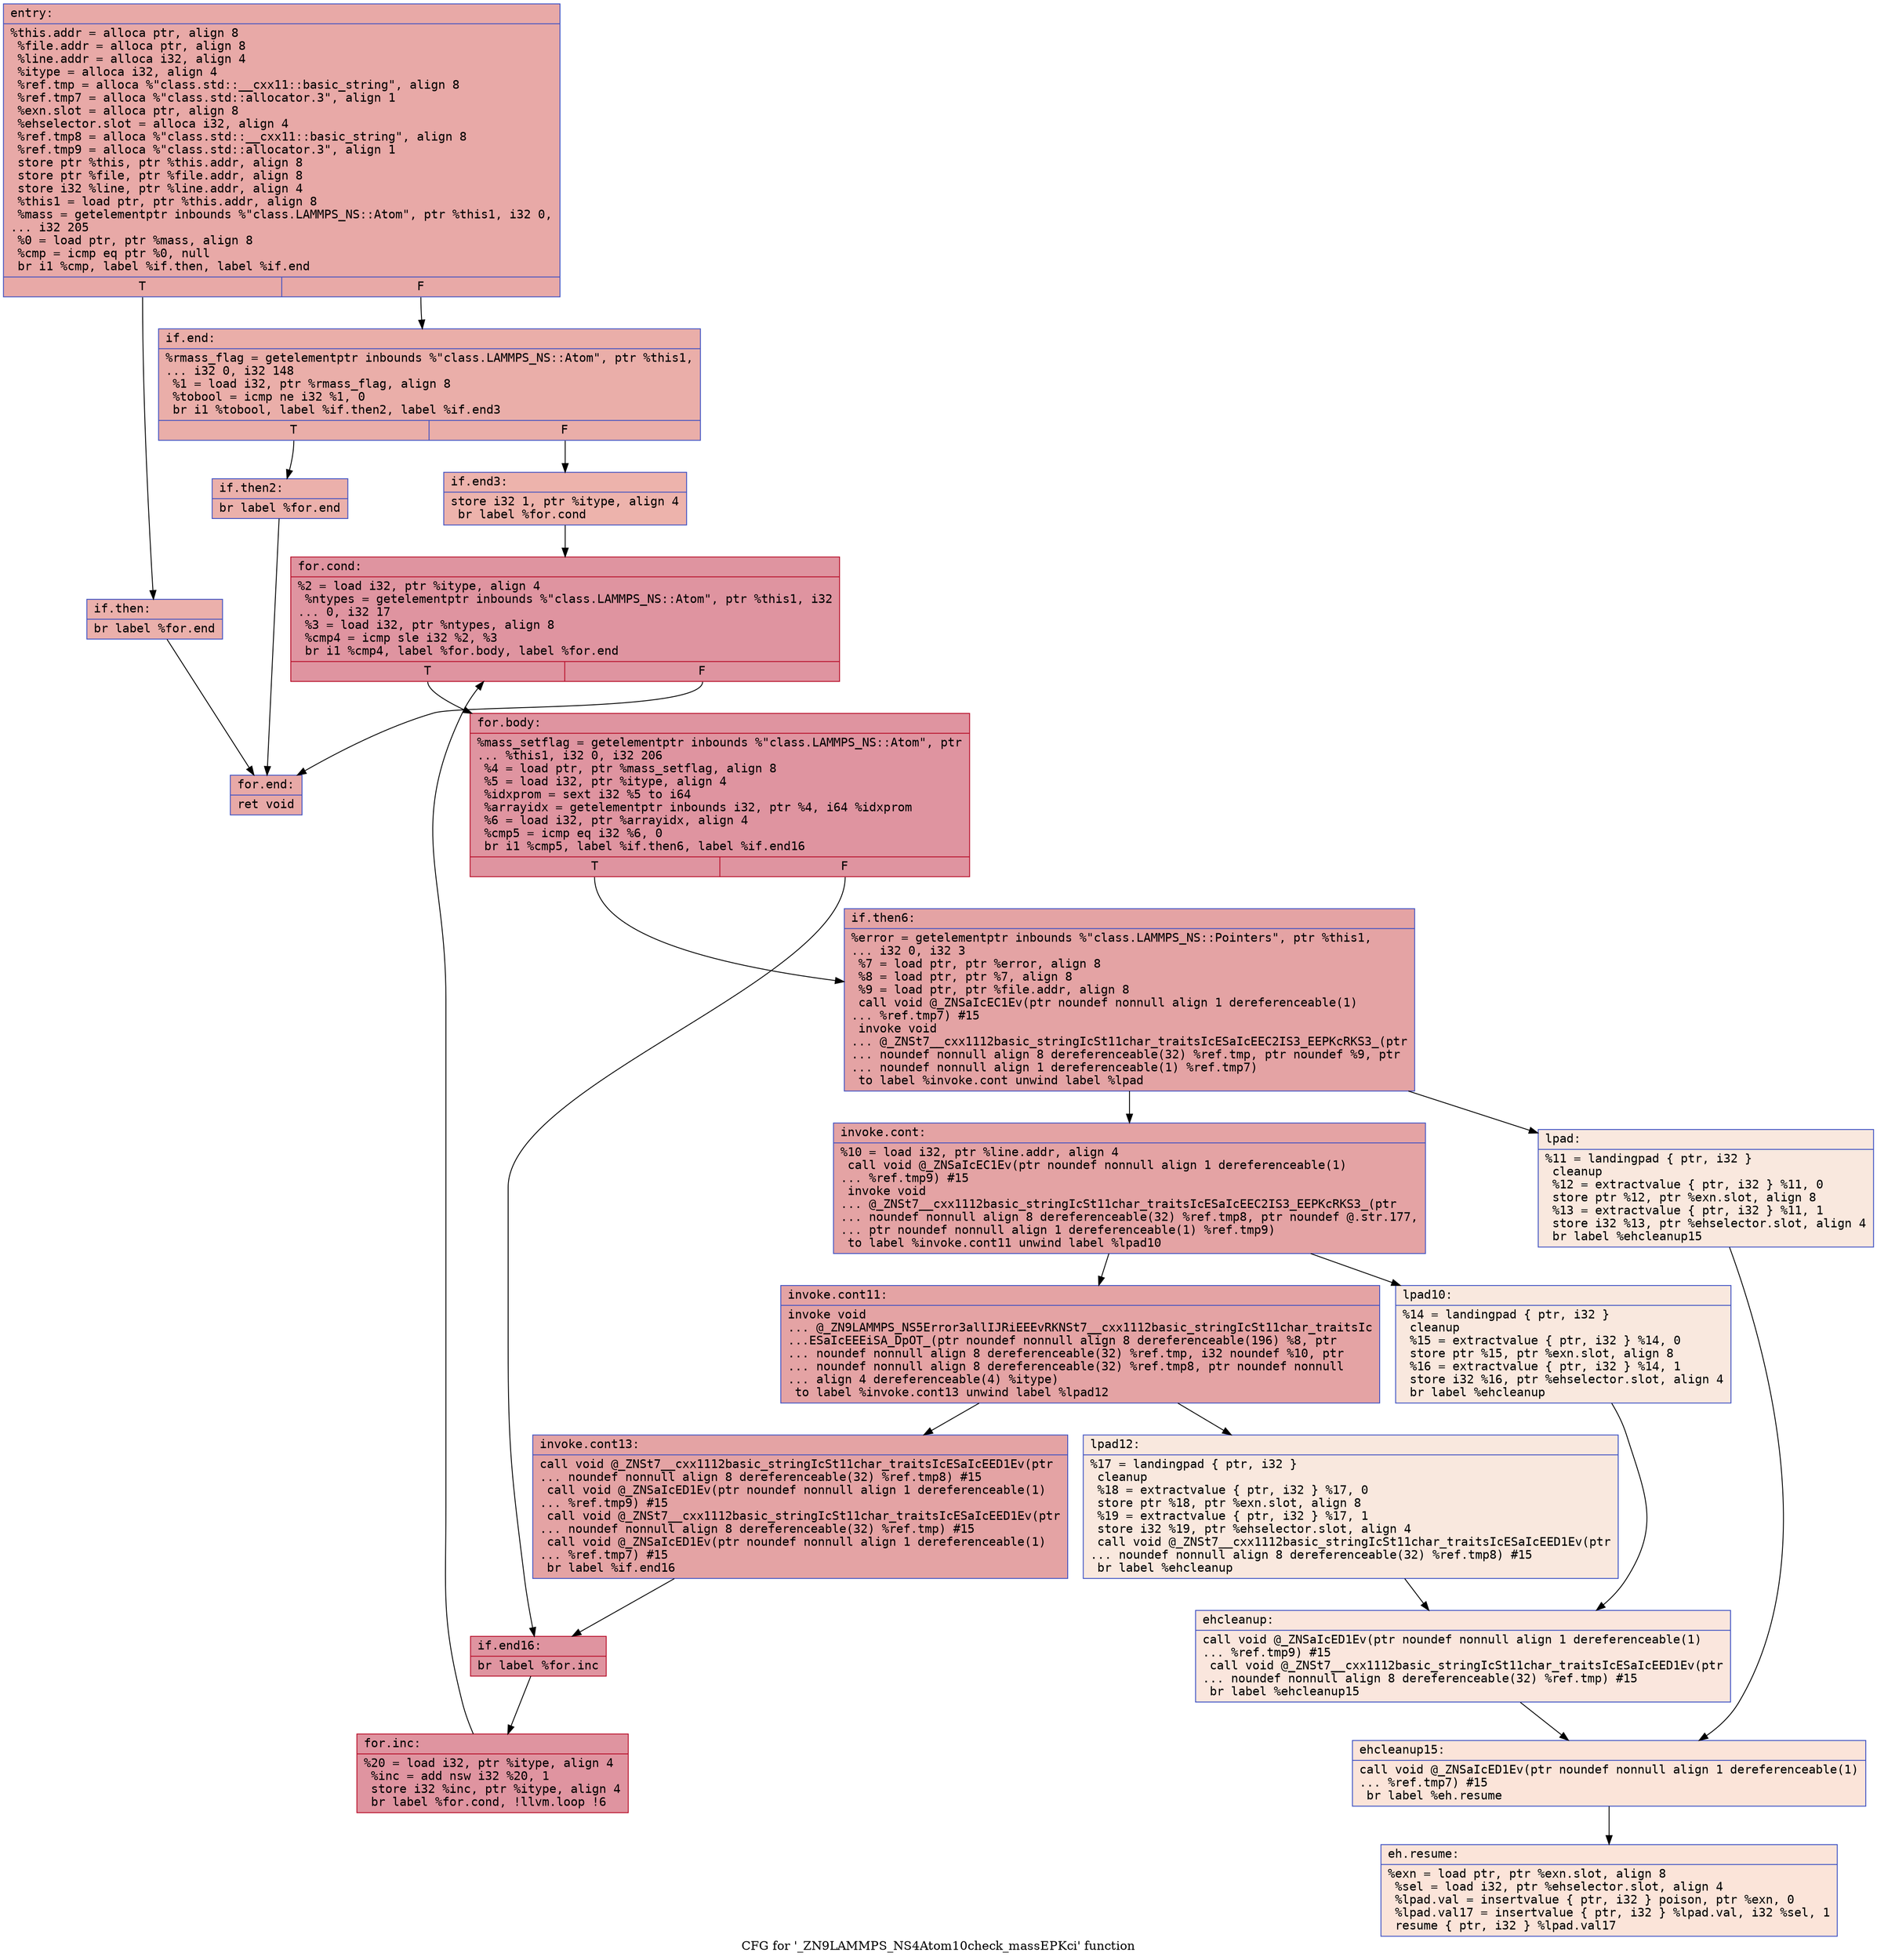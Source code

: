 digraph "CFG for '_ZN9LAMMPS_NS4Atom10check_massEPKci' function" {
	label="CFG for '_ZN9LAMMPS_NS4Atom10check_massEPKci' function";

	Node0x55aea8df9a60 [shape=record,color="#3d50c3ff", style=filled, fillcolor="#ca3b3770" fontname="Courier",label="{entry:\l|  %this.addr = alloca ptr, align 8\l  %file.addr = alloca ptr, align 8\l  %line.addr = alloca i32, align 4\l  %itype = alloca i32, align 4\l  %ref.tmp = alloca %\"class.std::__cxx11::basic_string\", align 8\l  %ref.tmp7 = alloca %\"class.std::allocator.3\", align 1\l  %exn.slot = alloca ptr, align 8\l  %ehselector.slot = alloca i32, align 4\l  %ref.tmp8 = alloca %\"class.std::__cxx11::basic_string\", align 8\l  %ref.tmp9 = alloca %\"class.std::allocator.3\", align 1\l  store ptr %this, ptr %this.addr, align 8\l  store ptr %file, ptr %file.addr, align 8\l  store i32 %line, ptr %line.addr, align 4\l  %this1 = load ptr, ptr %this.addr, align 8\l  %mass = getelementptr inbounds %\"class.LAMMPS_NS::Atom\", ptr %this1, i32 0,\l... i32 205\l  %0 = load ptr, ptr %mass, align 8\l  %cmp = icmp eq ptr %0, null\l  br i1 %cmp, label %if.then, label %if.end\l|{<s0>T|<s1>F}}"];
	Node0x55aea8df9a60:s0 -> Node0x55aea8dfa690[tooltip="entry -> if.then\nProbability 37.50%" ];
	Node0x55aea8df9a60:s1 -> Node0x55aea8dfa700[tooltip="entry -> if.end\nProbability 62.50%" ];
	Node0x55aea8dfa690 [shape=record,color="#3d50c3ff", style=filled, fillcolor="#d24b4070" fontname="Courier",label="{if.then:\l|  br label %for.end\l}"];
	Node0x55aea8dfa690 -> Node0x55aea8dfa820[tooltip="if.then -> for.end\nProbability 100.00%" ];
	Node0x55aea8dfa700 [shape=record,color="#3d50c3ff", style=filled, fillcolor="#d0473d70" fontname="Courier",label="{if.end:\l|  %rmass_flag = getelementptr inbounds %\"class.LAMMPS_NS::Atom\", ptr %this1,\l... i32 0, i32 148\l  %1 = load i32, ptr %rmass_flag, align 8\l  %tobool = icmp ne i32 %1, 0\l  br i1 %tobool, label %if.then2, label %if.end3\l|{<s0>T|<s1>F}}"];
	Node0x55aea8dfa700:s0 -> Node0x55aea8dfab20[tooltip="if.end -> if.then2\nProbability 62.50%" ];
	Node0x55aea8dfa700:s1 -> Node0x55aea8dfaba0[tooltip="if.end -> if.end3\nProbability 37.50%" ];
	Node0x55aea8dfab20 [shape=record,color="#3d50c3ff", style=filled, fillcolor="#d24b4070" fontname="Courier",label="{if.then2:\l|  br label %for.end\l}"];
	Node0x55aea8dfab20 -> Node0x55aea8dfa820[tooltip="if.then2 -> for.end\nProbability 100.00%" ];
	Node0x55aea8dfaba0 [shape=record,color="#3d50c3ff", style=filled, fillcolor="#d6524470" fontname="Courier",label="{if.end3:\l|  store i32 1, ptr %itype, align 4\l  br label %for.cond\l}"];
	Node0x55aea8dfaba0 -> Node0x55aea8dfadd0[tooltip="if.end3 -> for.cond\nProbability 100.00%" ];
	Node0x55aea8dfadd0 [shape=record,color="#b70d28ff", style=filled, fillcolor="#b70d2870" fontname="Courier",label="{for.cond:\l|  %2 = load i32, ptr %itype, align 4\l  %ntypes = getelementptr inbounds %\"class.LAMMPS_NS::Atom\", ptr %this1, i32\l... 0, i32 17\l  %3 = load i32, ptr %ntypes, align 8\l  %cmp4 = icmp sle i32 %2, %3\l  br i1 %cmp4, label %for.body, label %for.end\l|{<s0>T|<s1>F}}"];
	Node0x55aea8dfadd0:s0 -> Node0x55aea8dfb2e0[tooltip="for.cond -> for.body\nProbability 96.88%" ];
	Node0x55aea8dfadd0:s1 -> Node0x55aea8dfa820[tooltip="for.cond -> for.end\nProbability 3.12%" ];
	Node0x55aea8dfb2e0 [shape=record,color="#b70d28ff", style=filled, fillcolor="#b70d2870" fontname="Courier",label="{for.body:\l|  %mass_setflag = getelementptr inbounds %\"class.LAMMPS_NS::Atom\", ptr\l... %this1, i32 0, i32 206\l  %4 = load ptr, ptr %mass_setflag, align 8\l  %5 = load i32, ptr %itype, align 4\l  %idxprom = sext i32 %5 to i64\l  %arrayidx = getelementptr inbounds i32, ptr %4, i64 %idxprom\l  %6 = load i32, ptr %arrayidx, align 4\l  %cmp5 = icmp eq i32 %6, 0\l  br i1 %cmp5, label %if.then6, label %if.end16\l|{<s0>T|<s1>F}}"];
	Node0x55aea8dfb2e0:s0 -> Node0x55aea8dfb890[tooltip="for.body -> if.then6\nProbability 37.50%" ];
	Node0x55aea8dfb2e0:s1 -> Node0x55aea8dfb910[tooltip="for.body -> if.end16\nProbability 62.50%" ];
	Node0x55aea8dfb890 [shape=record,color="#3d50c3ff", style=filled, fillcolor="#c32e3170" fontname="Courier",label="{if.then6:\l|  %error = getelementptr inbounds %\"class.LAMMPS_NS::Pointers\", ptr %this1,\l... i32 0, i32 3\l  %7 = load ptr, ptr %error, align 8\l  %8 = load ptr, ptr %7, align 8\l  %9 = load ptr, ptr %file.addr, align 8\l  call void @_ZNSaIcEC1Ev(ptr noundef nonnull align 1 dereferenceable(1)\l... %ref.tmp7) #15\l  invoke void\l... @_ZNSt7__cxx1112basic_stringIcSt11char_traitsIcESaIcEEC2IS3_EEPKcRKS3_(ptr\l... noundef nonnull align 8 dereferenceable(32) %ref.tmp, ptr noundef %9, ptr\l... noundef nonnull align 1 dereferenceable(1) %ref.tmp7)\l          to label %invoke.cont unwind label %lpad\l}"];
	Node0x55aea8dfb890 -> Node0x55aea8dfbe20[tooltip="if.then6 -> invoke.cont\nProbability 100.00%" ];
	Node0x55aea8dfb890 -> Node0x55aea8dfbea0[tooltip="if.then6 -> lpad\nProbability 0.00%" ];
	Node0x55aea8dfbe20 [shape=record,color="#3d50c3ff", style=filled, fillcolor="#c32e3170" fontname="Courier",label="{invoke.cont:\l|  %10 = load i32, ptr %line.addr, align 4\l  call void @_ZNSaIcEC1Ev(ptr noundef nonnull align 1 dereferenceable(1)\l... %ref.tmp9) #15\l  invoke void\l... @_ZNSt7__cxx1112basic_stringIcSt11char_traitsIcESaIcEEC2IS3_EEPKcRKS3_(ptr\l... noundef nonnull align 8 dereferenceable(32) %ref.tmp8, ptr noundef @.str.177,\l... ptr noundef nonnull align 1 dereferenceable(1) %ref.tmp9)\l          to label %invoke.cont11 unwind label %lpad10\l}"];
	Node0x55aea8dfbe20 -> Node0x55aea8dfc240[tooltip="invoke.cont -> invoke.cont11\nProbability 100.00%" ];
	Node0x55aea8dfbe20 -> Node0x55aea8dfc290[tooltip="invoke.cont -> lpad10\nProbability 0.00%" ];
	Node0x55aea8dfc240 [shape=record,color="#3d50c3ff", style=filled, fillcolor="#c32e3170" fontname="Courier",label="{invoke.cont11:\l|  invoke void\l... @_ZN9LAMMPS_NS5Error3allIJRiEEEvRKNSt7__cxx1112basic_stringIcSt11char_traitsIc\l...ESaIcEEEiSA_DpOT_(ptr noundef nonnull align 8 dereferenceable(196) %8, ptr\l... noundef nonnull align 8 dereferenceable(32) %ref.tmp, i32 noundef %10, ptr\l... noundef nonnull align 8 dereferenceable(32) %ref.tmp8, ptr noundef nonnull\l... align 4 dereferenceable(4) %itype)\l          to label %invoke.cont13 unwind label %lpad12\l}"];
	Node0x55aea8dfc240 -> Node0x55aea8dfc1f0[tooltip="invoke.cont11 -> invoke.cont13\nProbability 100.00%" ];
	Node0x55aea8dfc240 -> Node0x55aea8dfc530[tooltip="invoke.cont11 -> lpad12\nProbability 0.00%" ];
	Node0x55aea8dfc1f0 [shape=record,color="#3d50c3ff", style=filled, fillcolor="#c32e3170" fontname="Courier",label="{invoke.cont13:\l|  call void @_ZNSt7__cxx1112basic_stringIcSt11char_traitsIcESaIcEED1Ev(ptr\l... noundef nonnull align 8 dereferenceable(32) %ref.tmp8) #15\l  call void @_ZNSaIcED1Ev(ptr noundef nonnull align 1 dereferenceable(1)\l... %ref.tmp9) #15\l  call void @_ZNSt7__cxx1112basic_stringIcSt11char_traitsIcESaIcEED1Ev(ptr\l... noundef nonnull align 8 dereferenceable(32) %ref.tmp) #15\l  call void @_ZNSaIcED1Ev(ptr noundef nonnull align 1 dereferenceable(1)\l... %ref.tmp7) #15\l  br label %if.end16\l}"];
	Node0x55aea8dfc1f0 -> Node0x55aea8dfb910[tooltip="invoke.cont13 -> if.end16\nProbability 100.00%" ];
	Node0x55aea8dfbea0 [shape=record,color="#3d50c3ff", style=filled, fillcolor="#f2cab570" fontname="Courier",label="{lpad:\l|  %11 = landingpad \{ ptr, i32 \}\l          cleanup\l  %12 = extractvalue \{ ptr, i32 \} %11, 0\l  store ptr %12, ptr %exn.slot, align 8\l  %13 = extractvalue \{ ptr, i32 \} %11, 1\l  store i32 %13, ptr %ehselector.slot, align 4\l  br label %ehcleanup15\l}"];
	Node0x55aea8dfbea0 -> Node0x55aea8dfcf50[tooltip="lpad -> ehcleanup15\nProbability 100.00%" ];
	Node0x55aea8dfc290 [shape=record,color="#3d50c3ff", style=filled, fillcolor="#f2cab570" fontname="Courier",label="{lpad10:\l|  %14 = landingpad \{ ptr, i32 \}\l          cleanup\l  %15 = extractvalue \{ ptr, i32 \} %14, 0\l  store ptr %15, ptr %exn.slot, align 8\l  %16 = extractvalue \{ ptr, i32 \} %14, 1\l  store i32 %16, ptr %ehselector.slot, align 4\l  br label %ehcleanup\l}"];
	Node0x55aea8dfc290 -> Node0x55aea8dfd2c0[tooltip="lpad10 -> ehcleanup\nProbability 100.00%" ];
	Node0x55aea8dfc530 [shape=record,color="#3d50c3ff", style=filled, fillcolor="#f2cab570" fontname="Courier",label="{lpad12:\l|  %17 = landingpad \{ ptr, i32 \}\l          cleanup\l  %18 = extractvalue \{ ptr, i32 \} %17, 0\l  store ptr %18, ptr %exn.slot, align 8\l  %19 = extractvalue \{ ptr, i32 \} %17, 1\l  store i32 %19, ptr %ehselector.slot, align 4\l  call void @_ZNSt7__cxx1112basic_stringIcSt11char_traitsIcESaIcEED1Ev(ptr\l... noundef nonnull align 8 dereferenceable(32) %ref.tmp8) #15\l  br label %ehcleanup\l}"];
	Node0x55aea8dfc530 -> Node0x55aea8dfd2c0[tooltip="lpad12 -> ehcleanup\nProbability 100.00%" ];
	Node0x55aea8dfd2c0 [shape=record,color="#3d50c3ff", style=filled, fillcolor="#f3c7b170" fontname="Courier",label="{ehcleanup:\l|  call void @_ZNSaIcED1Ev(ptr noundef nonnull align 1 dereferenceable(1)\l... %ref.tmp9) #15\l  call void @_ZNSt7__cxx1112basic_stringIcSt11char_traitsIcESaIcEED1Ev(ptr\l... noundef nonnull align 8 dereferenceable(32) %ref.tmp) #15\l  br label %ehcleanup15\l}"];
	Node0x55aea8dfd2c0 -> Node0x55aea8dfcf50[tooltip="ehcleanup -> ehcleanup15\nProbability 100.00%" ];
	Node0x55aea8dfcf50 [shape=record,color="#3d50c3ff", style=filled, fillcolor="#f5c1a970" fontname="Courier",label="{ehcleanup15:\l|  call void @_ZNSaIcED1Ev(ptr noundef nonnull align 1 dereferenceable(1)\l... %ref.tmp7) #15\l  br label %eh.resume\l}"];
	Node0x55aea8dfcf50 -> Node0x55aea8dfdbd0[tooltip="ehcleanup15 -> eh.resume\nProbability 100.00%" ];
	Node0x55aea8dfb910 [shape=record,color="#b70d28ff", style=filled, fillcolor="#b70d2870" fontname="Courier",label="{if.end16:\l|  br label %for.inc\l}"];
	Node0x55aea8dfb910 -> Node0x55aea8dfdc90[tooltip="if.end16 -> for.inc\nProbability 100.00%" ];
	Node0x55aea8dfdc90 [shape=record,color="#b70d28ff", style=filled, fillcolor="#b70d2870" fontname="Courier",label="{for.inc:\l|  %20 = load i32, ptr %itype, align 4\l  %inc = add nsw i32 %20, 1\l  store i32 %inc, ptr %itype, align 4\l  br label %for.cond, !llvm.loop !6\l}"];
	Node0x55aea8dfdc90 -> Node0x55aea8dfadd0[tooltip="for.inc -> for.cond\nProbability 100.00%" ];
	Node0x55aea8dfa820 [shape=record,color="#3d50c3ff", style=filled, fillcolor="#ca3b3770" fontname="Courier",label="{for.end:\l|  ret void\l}"];
	Node0x55aea8dfdbd0 [shape=record,color="#3d50c3ff", style=filled, fillcolor="#f5c1a970" fontname="Courier",label="{eh.resume:\l|  %exn = load ptr, ptr %exn.slot, align 8\l  %sel = load i32, ptr %ehselector.slot, align 4\l  %lpad.val = insertvalue \{ ptr, i32 \} poison, ptr %exn, 0\l  %lpad.val17 = insertvalue \{ ptr, i32 \} %lpad.val, i32 %sel, 1\l  resume \{ ptr, i32 \} %lpad.val17\l}"];
}
